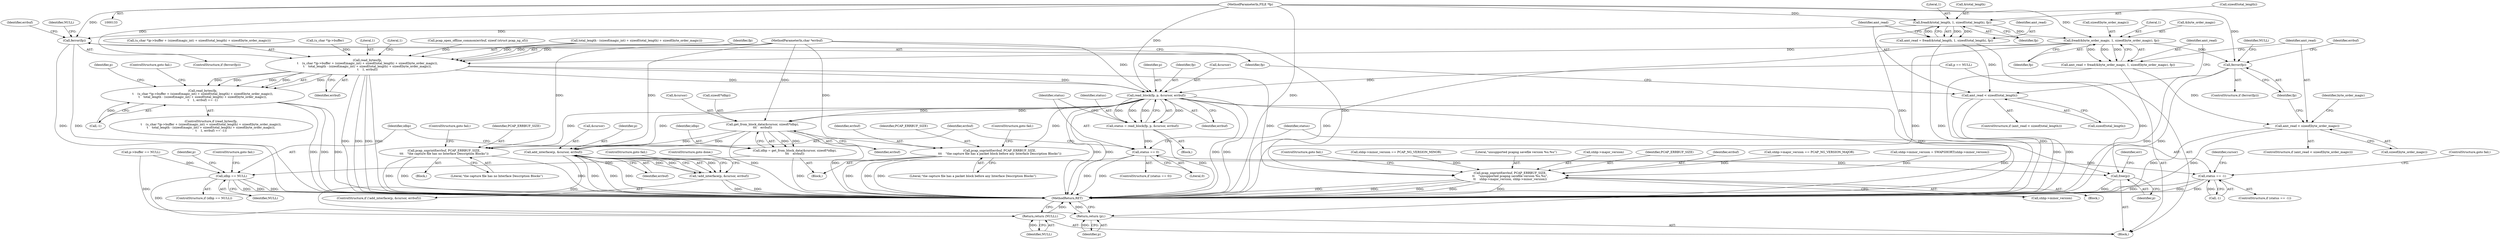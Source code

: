 digraph "0_libpcap_87d6bef033062f969e70fa40c43dfd945d5a20ab@API" {
"1000174" [label="(Call,fread(&total_length, 1, sizeof(total_length), fp))"];
"1000135" [label="(MethodParameterIn,FILE *fp)"];
"1000172" [label="(Call,amt_read = fread(&total_length, 1, sizeof(total_length), fp))"];
"1000182" [label="(Call,amt_read < sizeof(total_length))"];
"1000188" [label="(Call,ferror(fp))"];
"1000206" [label="(Call,fread(&byte_order_magic, 1, sizeof(byte_order_magic), fp))"];
"1000204" [label="(Call,amt_read = fread(&byte_order_magic, 1, sizeof(byte_order_magic), fp))"];
"1000214" [label="(Call,amt_read < sizeof(byte_order_magic))"];
"1000220" [label="(Call,ferror(fp))"];
"1000445" [label="(Call,read_bytes(fp,\n\t    (u_char *)p->buffer + (sizeof(magic_int) + sizeof(total_length) + sizeof(byte_order_magic)),\n\t    total_length - (sizeof(magic_int) + sizeof(total_length) + sizeof(byte_order_magic)),\n\t    1, errbuf))"];
"1000444" [label="(Call,read_bytes(fp,\n\t    (u_char *)p->buffer + (sizeof(magic_int) + sizeof(total_length) + sizeof(byte_order_magic)),\n\t    total_length - (sizeof(magic_int) + sizeof(total_length) + sizeof(byte_order_magic)),\n\t    1, errbuf) == -1)"];
"1000511" [label="(Call,pcap_snprintf(errbuf, PCAP_ERRBUF_SIZE,\n\t\t    \"unsupported pcapng savefile version %u.%u\",\n\t\t    shbp->major_version, shbp->minor_version))"];
"1000547" [label="(Call,read_block(fp, p, &cursor, errbuf))"];
"1000545" [label="(Call,status = read_block(fp, p, &cursor, errbuf))"];
"1000554" [label="(Call,status == 0)"];
"1000564" [label="(Call,status == -1)"];
"1000558" [label="(Call,pcap_snprintf(errbuf, PCAP_ERRBUF_SIZE,\n\t\t\t    \"the capture file has no Interface Description Blocks\"))"];
"1000577" [label="(Call,get_from_block_data(&cursor, sizeof(*idbp),\n\t\t\t    errbuf))"];
"1000575" [label="(Call,idbp = get_from_block_data(&cursor, sizeof(*idbp),\n\t\t\t    errbuf))"];
"1000585" [label="(Call,idbp == NULL)"];
"1000705" [label="(Return,return (NULL);)"];
"1000612" [label="(Call,add_interface(p, &cursor, errbuf))"];
"1000611" [label="(Call,!add_interface(p, &cursor, errbuf))"];
"1000688" [label="(Return,return (p);)"];
"1000699" [label="(Call,free(p))"];
"1000622" [label="(Call,pcap_snprintf(errbuf, PCAP_ERRBUF_SIZE,\n\t\t\t    \"the capture file has a packet block before any Interface Description Blocks\"))"];
"1000471" [label="(Literal,1)"];
"1000203" [label="(Identifier,NULL)"];
"1000571" [label="(Identifier,cursor)"];
"1000474" [label="(Literal,1)"];
"1000616" [label="(Identifier,errbuf)"];
"1000553" [label="(ControlStructure,if (status == 0))"];
"1000475" [label="(ControlStructure,goto fail;)"];
"1000298" [label="(Call,pcap_open_offline_common(errbuf, sizeof (struct pcap_ng_sf)))"];
"1000580" [label="(Call,sizeof(*idbp))"];
"1000555" [label="(Identifier,status)"];
"1000548" [label="(Identifier,fp)"];
"1000583" [label="(Identifier,errbuf)"];
"1000192" [label="(Identifier,errbuf)"];
"1000204" [label="(Call,amt_read = fread(&byte_order_magic, 1, sizeof(byte_order_magic), fp))"];
"1000213" [label="(ControlStructure,if (amt_read < sizeof(byte_order_magic)))"];
"1000215" [label="(Identifier,amt_read)"];
"1000561" [label="(Literal,\"the capture file has no Interface Description Blocks\")"];
"1000139" [label="(Block,)"];
"1000511" [label="(Call,pcap_snprintf(errbuf, PCAP_ERRBUF_SIZE,\n\t\t    \"unsupported pcapng savefile version %u.%u\",\n\t\t    shbp->major_version, shbp->minor_version))"];
"1000224" [label="(Identifier,errbuf)"];
"1000461" [label="(Call,total_length - (sizeof(magic_int) + sizeof(total_length) + sizeof(byte_order_magic)))"];
"1000611" [label="(Call,!add_interface(p, &cursor, errbuf))"];
"1000446" [label="(Identifier,fp)"];
"1000614" [label="(Call,&cursor)"];
"1000699" [label="(Call,free(p))"];
"1000547" [label="(Call,read_block(fp, p, &cursor, errbuf))"];
"1000591" [label="(Identifier,p)"];
"1000550" [label="(Call,&cursor)"];
"1000183" [label="(Identifier,amt_read)"];
"1000473" [label="(Call,-1)"];
"1000576" [label="(Identifier,idbp)"];
"1000566" [label="(Call,-1)"];
"1000206" [label="(Call,fread(&byte_order_magic, 1, sizeof(byte_order_magic), fp))"];
"1000588" [label="(ControlStructure,goto fail;)"];
"1000207" [label="(Call,&byte_order_magic)"];
"1000707" [label="(MethodReturn,RET)"];
"1000586" [label="(Identifier,idbp)"];
"1000180" [label="(Identifier,fp)"];
"1000703" [label="(Identifier,err)"];
"1000612" [label="(Call,add_interface(p, &cursor, errbuf))"];
"1000235" [label="(Identifier,NULL)"];
"1000221" [label="(Identifier,fp)"];
"1000549" [label="(Identifier,p)"];
"1000577" [label="(Call,get_from_block_data(&cursor, sizeof(*idbp),\n\t\t\t    errbuf))"];
"1000447" [label="(Call,(u_char *)p->buffer + (sizeof(magic_int) + sizeof(total_length) + sizeof(byte_order_magic)))"];
"1000135" [label="(MethodParameterIn,FILE *fp)"];
"1000177" [label="(Literal,1)"];
"1000220" [label="(Call,ferror(fp))"];
"1000562" [label="(ControlStructure,goto fail;)"];
"1000303" [label="(Call,p == NULL)"];
"1000181" [label="(ControlStructure,if (amt_read < sizeof(total_length)))"];
"1000626" [label="(ControlStructure,goto fail;)"];
"1000565" [label="(Identifier,status)"];
"1000545" [label="(Call,status = read_block(fp, p, &cursor, errbuf))"];
"1000700" [label="(Identifier,p)"];
"1000443" [label="(ControlStructure,if (read_bytes(fp,\n\t    (u_char *)p->buffer + (sizeof(magic_int) + sizeof(total_length) + sizeof(byte_order_magic)),\n\t    total_length - (sizeof(magic_int) + sizeof(total_length) + sizeof(byte_order_magic)),\n\t    1, errbuf) == -1))"];
"1000510" [label="(Block,)"];
"1000521" [label="(ControlStructure,goto fail;)"];
"1000174" [label="(Call,fread(&total_length, 1, sizeof(total_length), fp))"];
"1000689" [label="(Identifier,p)"];
"1000173" [label="(Identifier,amt_read)"];
"1000386" [label="(Call,p->buffer == NULL)"];
"1000210" [label="(Call,sizeof(byte_order_magic))"];
"1000622" [label="(Call,pcap_snprintf(errbuf, PCAP_ERRBUF_SIZE,\n\t\t\t    \"the capture file has a packet block before any Interface Description Blocks\"))"];
"1000557" [label="(Block,)"];
"1000219" [label="(ControlStructure,if (ferror(fp)))"];
"1000564" [label="(Call,status == -1)"];
"1000137" [label="(MethodParameterIn,char *errbuf)"];
"1000505" [label="(Call,shbp->minor_version == PCAP_NG_VERSION_MINOR)"];
"1000623" [label="(Identifier,errbuf)"];
"1000175" [label="(Call,&total_length)"];
"1000559" [label="(Identifier,errbuf)"];
"1000568" [label="(ControlStructure,goto fail;)"];
"1000705" [label="(Return,return (NULL);)"];
"1000184" [label="(Call,sizeof(total_length))"];
"1000558" [label="(Call,pcap_snprintf(errbuf, PCAP_ERRBUF_SIZE,\n\t\t\t    \"the capture file has no Interface Description Blocks\"))"];
"1000560" [label="(Identifier,PCAP_ERRBUF_SIZE)"];
"1000610" [label="(ControlStructure,if (!add_interface(p, &cursor, errbuf)))"];
"1000563" [label="(ControlStructure,if (status == -1))"];
"1000182" [label="(Call,amt_read < sizeof(total_length))"];
"1000209" [label="(Literal,1)"];
"1000587" [label="(Identifier,NULL)"];
"1000514" [label="(Literal,\"unsupported pcapng savefile version %u.%u\")"];
"1000238" [label="(Identifier,byte_order_magic)"];
"1000617" [label="(ControlStructure,goto fail;)"];
"1000544" [label="(Block,)"];
"1000584" [label="(ControlStructure,if (idbp == NULL))"];
"1000552" [label="(Identifier,errbuf)"];
"1000515" [label="(Call,shbp->major_version)"];
"1000556" [label="(Literal,0)"];
"1000178" [label="(Call,sizeof(total_length))"];
"1000205" [label="(Identifier,amt_read)"];
"1000513" [label="(Identifier,PCAP_ERRBUF_SIZE)"];
"1000706" [label="(Identifier,NULL)"];
"1000624" [label="(Identifier,PCAP_ERRBUF_SIZE)"];
"1000578" [label="(Call,&cursor)"];
"1000216" [label="(Call,sizeof(byte_order_magic))"];
"1000585" [label="(Call,idbp == NULL)"];
"1000444" [label="(Call,read_bytes(fp,\n\t    (u_char *)p->buffer + (sizeof(magic_int) + sizeof(total_length) + sizeof(byte_order_magic)),\n\t    total_length - (sizeof(magic_int) + sizeof(total_length) + sizeof(byte_order_magic)),\n\t    1, errbuf) == -1)"];
"1000512" [label="(Identifier,errbuf)"];
"1000554" [label="(Call,status == 0)"];
"1000448" [label="(Call,(u_char *)p->buffer)"];
"1000613" [label="(Identifier,p)"];
"1000172" [label="(Call,amt_read = fread(&total_length, 1, sizeof(total_length), fp))"];
"1000688" [label="(Return,return (p);)"];
"1000625" [label="(Literal,\"the capture file has a packet block before any Interface Description Blocks\")"];
"1000573" [label="(Block,)"];
"1000478" [label="(Identifier,p)"];
"1000189" [label="(Identifier,fp)"];
"1000575" [label="(Call,idbp = get_from_block_data(&cursor, sizeof(*idbp),\n\t\t\t    errbuf))"];
"1000546" [label="(Identifier,status)"];
"1000212" [label="(Identifier,fp)"];
"1000500" [label="(Call,shbp->major_version == PCAP_NG_VERSION_MAJOR)"];
"1000188" [label="(Call,ferror(fp))"];
"1000518" [label="(Call,shbp->minor_version)"];
"1000445" [label="(Call,read_bytes(fp,\n\t    (u_char *)p->buffer + (sizeof(magic_int) + sizeof(total_length) + sizeof(byte_order_magic)),\n\t    total_length - (sizeof(magic_int) + sizeof(total_length) + sizeof(byte_order_magic)),\n\t    1, errbuf))"];
"1000472" [label="(Identifier,errbuf)"];
"1000618" [label="(ControlStructure,goto done;)"];
"1000214" [label="(Call,amt_read < sizeof(byte_order_magic))"];
"1000187" [label="(ControlStructure,if (ferror(fp)))"];
"1000489" [label="(Call,shbp->minor_version = SWAPSHORT(shbp->minor_version))"];
"1000174" -> "1000172"  [label="AST: "];
"1000174" -> "1000180"  [label="CFG: "];
"1000175" -> "1000174"  [label="AST: "];
"1000177" -> "1000174"  [label="AST: "];
"1000178" -> "1000174"  [label="AST: "];
"1000180" -> "1000174"  [label="AST: "];
"1000172" -> "1000174"  [label="CFG: "];
"1000174" -> "1000707"  [label="DDG: "];
"1000174" -> "1000172"  [label="DDG: "];
"1000174" -> "1000172"  [label="DDG: "];
"1000174" -> "1000172"  [label="DDG: "];
"1000135" -> "1000174"  [label="DDG: "];
"1000174" -> "1000188"  [label="DDG: "];
"1000174" -> "1000206"  [label="DDG: "];
"1000135" -> "1000133"  [label="AST: "];
"1000135" -> "1000707"  [label="DDG: "];
"1000135" -> "1000188"  [label="DDG: "];
"1000135" -> "1000206"  [label="DDG: "];
"1000135" -> "1000220"  [label="DDG: "];
"1000135" -> "1000445"  [label="DDG: "];
"1000135" -> "1000547"  [label="DDG: "];
"1000172" -> "1000139"  [label="AST: "];
"1000173" -> "1000172"  [label="AST: "];
"1000183" -> "1000172"  [label="CFG: "];
"1000172" -> "1000707"  [label="DDG: "];
"1000172" -> "1000182"  [label="DDG: "];
"1000182" -> "1000181"  [label="AST: "];
"1000182" -> "1000184"  [label="CFG: "];
"1000183" -> "1000182"  [label="AST: "];
"1000184" -> "1000182"  [label="AST: "];
"1000189" -> "1000182"  [label="CFG: "];
"1000205" -> "1000182"  [label="CFG: "];
"1000182" -> "1000707"  [label="DDG: "];
"1000182" -> "1000707"  [label="DDG: "];
"1000188" -> "1000187"  [label="AST: "];
"1000188" -> "1000189"  [label="CFG: "];
"1000189" -> "1000188"  [label="AST: "];
"1000192" -> "1000188"  [label="CFG: "];
"1000203" -> "1000188"  [label="CFG: "];
"1000188" -> "1000707"  [label="DDG: "];
"1000188" -> "1000707"  [label="DDG: "];
"1000206" -> "1000204"  [label="AST: "];
"1000206" -> "1000212"  [label="CFG: "];
"1000207" -> "1000206"  [label="AST: "];
"1000209" -> "1000206"  [label="AST: "];
"1000210" -> "1000206"  [label="AST: "];
"1000212" -> "1000206"  [label="AST: "];
"1000204" -> "1000206"  [label="CFG: "];
"1000206" -> "1000707"  [label="DDG: "];
"1000206" -> "1000707"  [label="DDG: "];
"1000206" -> "1000204"  [label="DDG: "];
"1000206" -> "1000204"  [label="DDG: "];
"1000206" -> "1000204"  [label="DDG: "];
"1000206" -> "1000220"  [label="DDG: "];
"1000206" -> "1000445"  [label="DDG: "];
"1000204" -> "1000139"  [label="AST: "];
"1000205" -> "1000204"  [label="AST: "];
"1000215" -> "1000204"  [label="CFG: "];
"1000204" -> "1000707"  [label="DDG: "];
"1000204" -> "1000214"  [label="DDG: "];
"1000214" -> "1000213"  [label="AST: "];
"1000214" -> "1000216"  [label="CFG: "];
"1000215" -> "1000214"  [label="AST: "];
"1000216" -> "1000214"  [label="AST: "];
"1000221" -> "1000214"  [label="CFG: "];
"1000238" -> "1000214"  [label="CFG: "];
"1000214" -> "1000707"  [label="DDG: "];
"1000214" -> "1000707"  [label="DDG: "];
"1000220" -> "1000219"  [label="AST: "];
"1000220" -> "1000221"  [label="CFG: "];
"1000221" -> "1000220"  [label="AST: "];
"1000224" -> "1000220"  [label="CFG: "];
"1000235" -> "1000220"  [label="CFG: "];
"1000220" -> "1000707"  [label="DDG: "];
"1000220" -> "1000707"  [label="DDG: "];
"1000445" -> "1000444"  [label="AST: "];
"1000445" -> "1000472"  [label="CFG: "];
"1000446" -> "1000445"  [label="AST: "];
"1000447" -> "1000445"  [label="AST: "];
"1000461" -> "1000445"  [label="AST: "];
"1000471" -> "1000445"  [label="AST: "];
"1000472" -> "1000445"  [label="AST: "];
"1000474" -> "1000445"  [label="CFG: "];
"1000445" -> "1000707"  [label="DDG: "];
"1000445" -> "1000707"  [label="DDG: "];
"1000445" -> "1000707"  [label="DDG: "];
"1000445" -> "1000707"  [label="DDG: "];
"1000445" -> "1000444"  [label="DDG: "];
"1000445" -> "1000444"  [label="DDG: "];
"1000445" -> "1000444"  [label="DDG: "];
"1000445" -> "1000444"  [label="DDG: "];
"1000445" -> "1000444"  [label="DDG: "];
"1000448" -> "1000445"  [label="DDG: "];
"1000461" -> "1000445"  [label="DDG: "];
"1000461" -> "1000445"  [label="DDG: "];
"1000298" -> "1000445"  [label="DDG: "];
"1000137" -> "1000445"  [label="DDG: "];
"1000445" -> "1000511"  [label="DDG: "];
"1000445" -> "1000547"  [label="DDG: "];
"1000445" -> "1000547"  [label="DDG: "];
"1000444" -> "1000443"  [label="AST: "];
"1000444" -> "1000473"  [label="CFG: "];
"1000473" -> "1000444"  [label="AST: "];
"1000475" -> "1000444"  [label="CFG: "];
"1000478" -> "1000444"  [label="CFG: "];
"1000444" -> "1000707"  [label="DDG: "];
"1000444" -> "1000707"  [label="DDG: "];
"1000444" -> "1000707"  [label="DDG: "];
"1000473" -> "1000444"  [label="DDG: "];
"1000511" -> "1000510"  [label="AST: "];
"1000511" -> "1000518"  [label="CFG: "];
"1000512" -> "1000511"  [label="AST: "];
"1000513" -> "1000511"  [label="AST: "];
"1000514" -> "1000511"  [label="AST: "];
"1000515" -> "1000511"  [label="AST: "];
"1000518" -> "1000511"  [label="AST: "];
"1000521" -> "1000511"  [label="CFG: "];
"1000511" -> "1000707"  [label="DDG: "];
"1000511" -> "1000707"  [label="DDG: "];
"1000511" -> "1000707"  [label="DDG: "];
"1000511" -> "1000707"  [label="DDG: "];
"1000511" -> "1000707"  [label="DDG: "];
"1000137" -> "1000511"  [label="DDG: "];
"1000500" -> "1000511"  [label="DDG: "];
"1000505" -> "1000511"  [label="DDG: "];
"1000489" -> "1000511"  [label="DDG: "];
"1000547" -> "1000545"  [label="AST: "];
"1000547" -> "1000552"  [label="CFG: "];
"1000548" -> "1000547"  [label="AST: "];
"1000549" -> "1000547"  [label="AST: "];
"1000550" -> "1000547"  [label="AST: "];
"1000552" -> "1000547"  [label="AST: "];
"1000545" -> "1000547"  [label="CFG: "];
"1000547" -> "1000707"  [label="DDG: "];
"1000547" -> "1000707"  [label="DDG: "];
"1000547" -> "1000707"  [label="DDG: "];
"1000547" -> "1000707"  [label="DDG: "];
"1000547" -> "1000545"  [label="DDG: "];
"1000547" -> "1000545"  [label="DDG: "];
"1000547" -> "1000545"  [label="DDG: "];
"1000547" -> "1000545"  [label="DDG: "];
"1000303" -> "1000547"  [label="DDG: "];
"1000137" -> "1000547"  [label="DDG: "];
"1000547" -> "1000558"  [label="DDG: "];
"1000547" -> "1000577"  [label="DDG: "];
"1000547" -> "1000577"  [label="DDG: "];
"1000547" -> "1000612"  [label="DDG: "];
"1000547" -> "1000622"  [label="DDG: "];
"1000547" -> "1000688"  [label="DDG: "];
"1000547" -> "1000699"  [label="DDG: "];
"1000545" -> "1000544"  [label="AST: "];
"1000546" -> "1000545"  [label="AST: "];
"1000555" -> "1000545"  [label="CFG: "];
"1000545" -> "1000707"  [label="DDG: "];
"1000545" -> "1000554"  [label="DDG: "];
"1000554" -> "1000553"  [label="AST: "];
"1000554" -> "1000556"  [label="CFG: "];
"1000555" -> "1000554"  [label="AST: "];
"1000556" -> "1000554"  [label="AST: "];
"1000559" -> "1000554"  [label="CFG: "];
"1000565" -> "1000554"  [label="CFG: "];
"1000554" -> "1000707"  [label="DDG: "];
"1000554" -> "1000707"  [label="DDG: "];
"1000554" -> "1000564"  [label="DDG: "];
"1000564" -> "1000563"  [label="AST: "];
"1000564" -> "1000566"  [label="CFG: "];
"1000565" -> "1000564"  [label="AST: "];
"1000566" -> "1000564"  [label="AST: "];
"1000568" -> "1000564"  [label="CFG: "];
"1000571" -> "1000564"  [label="CFG: "];
"1000564" -> "1000707"  [label="DDG: "];
"1000564" -> "1000707"  [label="DDG: "];
"1000564" -> "1000707"  [label="DDG: "];
"1000566" -> "1000564"  [label="DDG: "];
"1000558" -> "1000557"  [label="AST: "];
"1000558" -> "1000561"  [label="CFG: "];
"1000559" -> "1000558"  [label="AST: "];
"1000560" -> "1000558"  [label="AST: "];
"1000561" -> "1000558"  [label="AST: "];
"1000562" -> "1000558"  [label="CFG: "];
"1000558" -> "1000707"  [label="DDG: "];
"1000558" -> "1000707"  [label="DDG: "];
"1000558" -> "1000707"  [label="DDG: "];
"1000137" -> "1000558"  [label="DDG: "];
"1000577" -> "1000575"  [label="AST: "];
"1000577" -> "1000583"  [label="CFG: "];
"1000578" -> "1000577"  [label="AST: "];
"1000580" -> "1000577"  [label="AST: "];
"1000583" -> "1000577"  [label="AST: "];
"1000575" -> "1000577"  [label="CFG: "];
"1000577" -> "1000707"  [label="DDG: "];
"1000577" -> "1000707"  [label="DDG: "];
"1000577" -> "1000575"  [label="DDG: "];
"1000577" -> "1000575"  [label="DDG: "];
"1000137" -> "1000577"  [label="DDG: "];
"1000577" -> "1000612"  [label="DDG: "];
"1000577" -> "1000612"  [label="DDG: "];
"1000575" -> "1000573"  [label="AST: "];
"1000576" -> "1000575"  [label="AST: "];
"1000586" -> "1000575"  [label="CFG: "];
"1000575" -> "1000707"  [label="DDG: "];
"1000575" -> "1000585"  [label="DDG: "];
"1000585" -> "1000584"  [label="AST: "];
"1000585" -> "1000587"  [label="CFG: "];
"1000586" -> "1000585"  [label="AST: "];
"1000587" -> "1000585"  [label="AST: "];
"1000588" -> "1000585"  [label="CFG: "];
"1000591" -> "1000585"  [label="CFG: "];
"1000585" -> "1000707"  [label="DDG: "];
"1000585" -> "1000707"  [label="DDG: "];
"1000585" -> "1000707"  [label="DDG: "];
"1000386" -> "1000585"  [label="DDG: "];
"1000585" -> "1000705"  [label="DDG: "];
"1000705" -> "1000139"  [label="AST: "];
"1000705" -> "1000706"  [label="CFG: "];
"1000706" -> "1000705"  [label="AST: "];
"1000707" -> "1000705"  [label="CFG: "];
"1000705" -> "1000707"  [label="DDG: "];
"1000706" -> "1000705"  [label="DDG: "];
"1000386" -> "1000705"  [label="DDG: "];
"1000612" -> "1000611"  [label="AST: "];
"1000612" -> "1000616"  [label="CFG: "];
"1000613" -> "1000612"  [label="AST: "];
"1000614" -> "1000612"  [label="AST: "];
"1000616" -> "1000612"  [label="AST: "];
"1000611" -> "1000612"  [label="CFG: "];
"1000612" -> "1000707"  [label="DDG: "];
"1000612" -> "1000707"  [label="DDG: "];
"1000612" -> "1000707"  [label="DDG: "];
"1000612" -> "1000611"  [label="DDG: "];
"1000612" -> "1000611"  [label="DDG: "];
"1000612" -> "1000611"  [label="DDG: "];
"1000137" -> "1000612"  [label="DDG: "];
"1000612" -> "1000688"  [label="DDG: "];
"1000612" -> "1000699"  [label="DDG: "];
"1000611" -> "1000610"  [label="AST: "];
"1000617" -> "1000611"  [label="CFG: "];
"1000618" -> "1000611"  [label="CFG: "];
"1000611" -> "1000707"  [label="DDG: "];
"1000611" -> "1000707"  [label="DDG: "];
"1000688" -> "1000139"  [label="AST: "];
"1000688" -> "1000689"  [label="CFG: "];
"1000689" -> "1000688"  [label="AST: "];
"1000707" -> "1000688"  [label="CFG: "];
"1000688" -> "1000707"  [label="DDG: "];
"1000689" -> "1000688"  [label="DDG: "];
"1000699" -> "1000139"  [label="AST: "];
"1000699" -> "1000700"  [label="CFG: "];
"1000700" -> "1000699"  [label="AST: "];
"1000703" -> "1000699"  [label="CFG: "];
"1000699" -> "1000707"  [label="DDG: "];
"1000303" -> "1000699"  [label="DDG: "];
"1000622" -> "1000573"  [label="AST: "];
"1000622" -> "1000625"  [label="CFG: "];
"1000623" -> "1000622"  [label="AST: "];
"1000624" -> "1000622"  [label="AST: "];
"1000625" -> "1000622"  [label="AST: "];
"1000626" -> "1000622"  [label="CFG: "];
"1000622" -> "1000707"  [label="DDG: "];
"1000622" -> "1000707"  [label="DDG: "];
"1000622" -> "1000707"  [label="DDG: "];
"1000137" -> "1000622"  [label="DDG: "];
}
